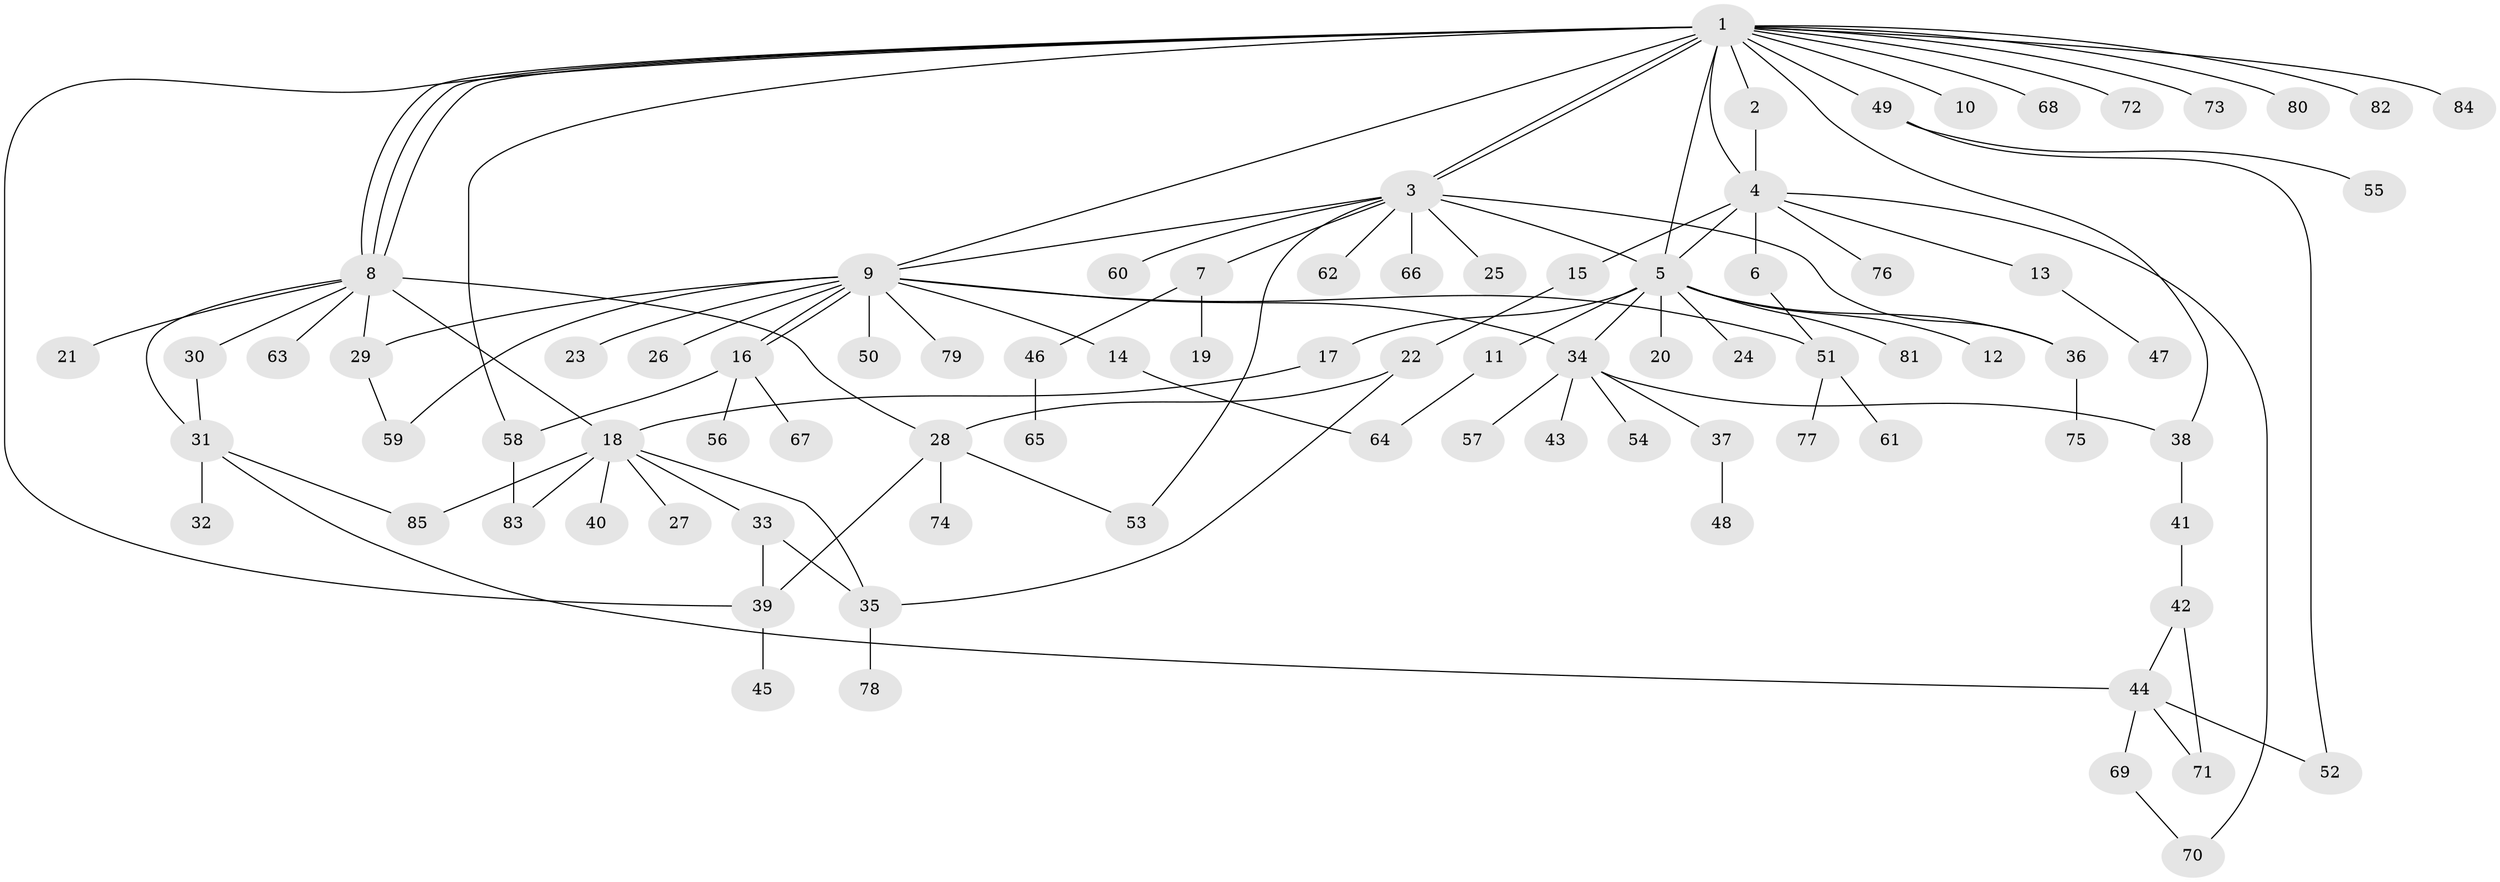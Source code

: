 // coarse degree distribution, {19: 0.0196078431372549, 2: 0.21568627450980393, 10: 0.0196078431372549, 8: 0.0392156862745098, 3: 0.11764705882352941, 13: 0.0196078431372549, 9: 0.0196078431372549, 1: 0.49019607843137253, 6: 0.0196078431372549, 5: 0.0392156862745098}
// Generated by graph-tools (version 1.1) at 2025/18/03/04/25 18:18:03]
// undirected, 85 vertices, 114 edges
graph export_dot {
graph [start="1"]
  node [color=gray90,style=filled];
  1;
  2;
  3;
  4;
  5;
  6;
  7;
  8;
  9;
  10;
  11;
  12;
  13;
  14;
  15;
  16;
  17;
  18;
  19;
  20;
  21;
  22;
  23;
  24;
  25;
  26;
  27;
  28;
  29;
  30;
  31;
  32;
  33;
  34;
  35;
  36;
  37;
  38;
  39;
  40;
  41;
  42;
  43;
  44;
  45;
  46;
  47;
  48;
  49;
  50;
  51;
  52;
  53;
  54;
  55;
  56;
  57;
  58;
  59;
  60;
  61;
  62;
  63;
  64;
  65;
  66;
  67;
  68;
  69;
  70;
  71;
  72;
  73;
  74;
  75;
  76;
  77;
  78;
  79;
  80;
  81;
  82;
  83;
  84;
  85;
  1 -- 2;
  1 -- 3;
  1 -- 3;
  1 -- 4;
  1 -- 5;
  1 -- 8;
  1 -- 8;
  1 -- 8;
  1 -- 9;
  1 -- 10;
  1 -- 38;
  1 -- 39;
  1 -- 49;
  1 -- 58;
  1 -- 68;
  1 -- 72;
  1 -- 73;
  1 -- 80;
  1 -- 82;
  1 -- 84;
  2 -- 4;
  3 -- 5;
  3 -- 7;
  3 -- 9;
  3 -- 25;
  3 -- 36;
  3 -- 53;
  3 -- 60;
  3 -- 62;
  3 -- 66;
  4 -- 5;
  4 -- 6;
  4 -- 13;
  4 -- 15;
  4 -- 70;
  4 -- 76;
  5 -- 11;
  5 -- 12;
  5 -- 17;
  5 -- 20;
  5 -- 24;
  5 -- 34;
  5 -- 36;
  5 -- 81;
  6 -- 51;
  7 -- 19;
  7 -- 46;
  8 -- 18;
  8 -- 21;
  8 -- 28;
  8 -- 29;
  8 -- 30;
  8 -- 31;
  8 -- 63;
  9 -- 14;
  9 -- 16;
  9 -- 16;
  9 -- 23;
  9 -- 26;
  9 -- 29;
  9 -- 34;
  9 -- 50;
  9 -- 51;
  9 -- 59;
  9 -- 79;
  11 -- 64;
  13 -- 47;
  14 -- 64;
  15 -- 22;
  16 -- 56;
  16 -- 58;
  16 -- 67;
  17 -- 18;
  18 -- 27;
  18 -- 33;
  18 -- 35;
  18 -- 40;
  18 -- 83;
  18 -- 85;
  22 -- 28;
  22 -- 35;
  28 -- 39;
  28 -- 53;
  28 -- 74;
  29 -- 59;
  30 -- 31;
  31 -- 32;
  31 -- 44;
  31 -- 85;
  33 -- 35;
  33 -- 39;
  34 -- 37;
  34 -- 38;
  34 -- 43;
  34 -- 54;
  34 -- 57;
  35 -- 78;
  36 -- 75;
  37 -- 48;
  38 -- 41;
  39 -- 45;
  41 -- 42;
  42 -- 44;
  42 -- 71;
  44 -- 52;
  44 -- 69;
  44 -- 71;
  46 -- 65;
  49 -- 52;
  49 -- 55;
  51 -- 61;
  51 -- 77;
  58 -- 83;
  69 -- 70;
}
